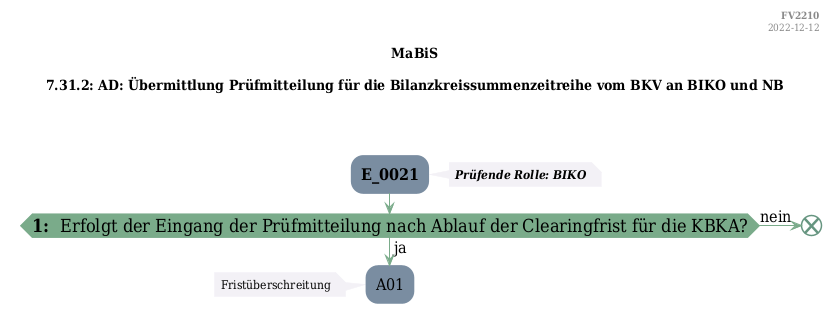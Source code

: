 @startuml
skinparam Shadowing false
skinparam NoteBorderColor #f3f1f6
skinparam NoteBackgroundColor #f3f1f6
skinparam NoteFontSize 12
skinparam ActivityBorderColor none
skinparam ActivityBackgroundColor #7a8da1
skinparam ActivityFontSize 16
skinparam ArrowColor #7aab8a
skinparam ArrowFontSize 16
skinparam ActivityDiamondBackgroundColor #7aab8a
skinparam ActivityDiamondBorderColor #7aab8a
skinparam ActivityDiamondFontSize 18
skinparam defaultFontName DejaVu Serif Condensed
skinparam ActivityEndColor #669580

header
<b>FV2210
2022-12-12
endheader

title
MaBiS

7.31.2: AD: Übermittlung Prüfmitteilung für die Bilanzkreissummenzeitreihe vom BKV an BIKO und NB



end title
:<b>E_0021</b>;
note right
<b><i>Prüfende Rolle: BIKO
end note

if (<b>1: </b> Erfolgt der Eingang der Prüfmitteilung nach Ablauf der Clearingfrist für die KBKA?) then (ja)
    :A01;
    note left
        Fristüberschreitung
    endnote
    kill;
else (nein)
    end
endif

@enduml
